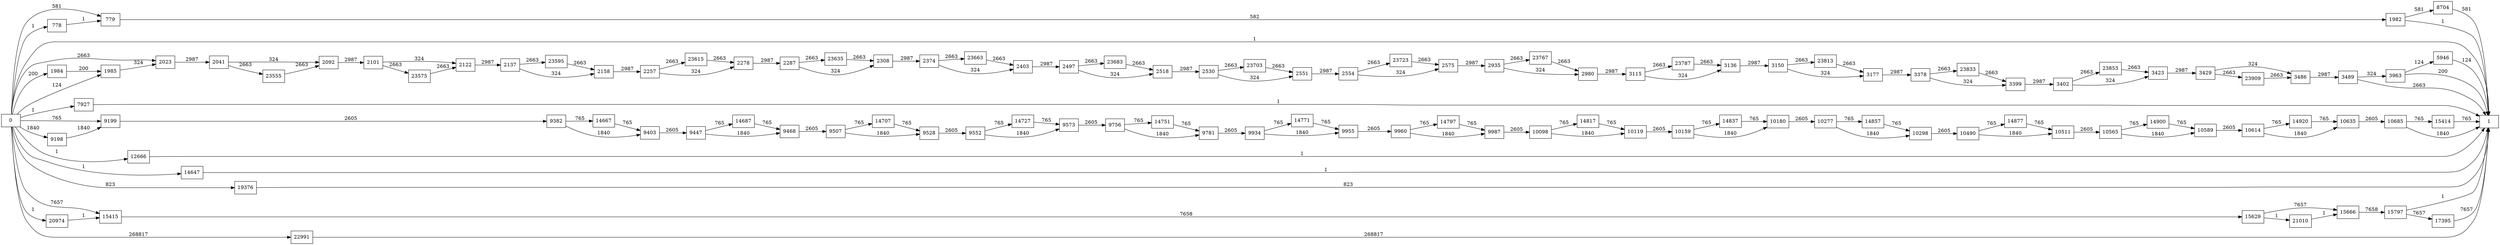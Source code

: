 digraph {
	graph [rankdir=LR]
	node [shape=rectangle]
	778 -> 779 [label=1]
	779 -> 1982 [label=582]
	1982 -> 1 [label=1]
	1982 -> 8704 [label=581]
	1984 -> 1985 [label=200]
	1985 -> 2023 [label=324]
	2023 -> 2041 [label=2987]
	2041 -> 2092 [label=324]
	2041 -> 23555 [label=2663]
	2092 -> 2101 [label=2987]
	2101 -> 2122 [label=324]
	2101 -> 23575 [label=2663]
	2122 -> 2137 [label=2987]
	2137 -> 2158 [label=324]
	2137 -> 23595 [label=2663]
	2158 -> 2257 [label=2987]
	2257 -> 2278 [label=324]
	2257 -> 23615 [label=2663]
	2278 -> 2287 [label=2987]
	2287 -> 2308 [label=324]
	2287 -> 23635 [label=2663]
	2308 -> 2374 [label=2987]
	2374 -> 2403 [label=324]
	2374 -> 23663 [label=2663]
	2403 -> 2497 [label=2987]
	2497 -> 2518 [label=324]
	2497 -> 23683 [label=2663]
	2518 -> 2530 [label=2987]
	2530 -> 2551 [label=324]
	2530 -> 23703 [label=2663]
	2551 -> 2554 [label=2987]
	2554 -> 2575 [label=324]
	2554 -> 23723 [label=2663]
	2575 -> 2935 [label=2987]
	2935 -> 2980 [label=324]
	2935 -> 23767 [label=2663]
	2980 -> 3115 [label=2987]
	3115 -> 3136 [label=324]
	3115 -> 23787 [label=2663]
	3136 -> 3150 [label=2987]
	3150 -> 3177 [label=324]
	3150 -> 23813 [label=2663]
	3177 -> 3378 [label=2987]
	3378 -> 3399 [label=324]
	3378 -> 23833 [label=2663]
	3399 -> 3402 [label=2987]
	3402 -> 3423 [label=324]
	3402 -> 23853 [label=2663]
	3423 -> 3429 [label=2987]
	3429 -> 3486 [label=324]
	3429 -> 23909 [label=2663]
	3486 -> 3489 [label=2987]
	3489 -> 1 [label=2663]
	3489 -> 3963 [label=324]
	3963 -> 1 [label=200]
	3963 -> 5946 [label=124]
	5946 -> 1 [label=124]
	7927 -> 1 [label=1]
	8704 -> 1 [label=581]
	9198 -> 9199 [label=1840]
	9199 -> 9382 [label=2605]
	9382 -> 9403 [label=1840]
	9382 -> 14667 [label=765]
	9403 -> 9447 [label=2605]
	9447 -> 9468 [label=1840]
	9447 -> 14687 [label=765]
	9468 -> 9507 [label=2605]
	9507 -> 9528 [label=1840]
	9507 -> 14707 [label=765]
	9528 -> 9552 [label=2605]
	9552 -> 9573 [label=1840]
	9552 -> 14727 [label=765]
	9573 -> 9756 [label=2605]
	9756 -> 9781 [label=1840]
	9756 -> 14751 [label=765]
	9781 -> 9934 [label=2605]
	9934 -> 9955 [label=1840]
	9934 -> 14771 [label=765]
	9955 -> 9960 [label=2605]
	9960 -> 9987 [label=1840]
	9960 -> 14797 [label=765]
	9987 -> 10098 [label=2605]
	10098 -> 10119 [label=1840]
	10098 -> 14817 [label=765]
	10119 -> 10159 [label=2605]
	10159 -> 10180 [label=1840]
	10159 -> 14837 [label=765]
	10180 -> 10277 [label=2605]
	10277 -> 10298 [label=1840]
	10277 -> 14857 [label=765]
	10298 -> 10490 [label=2605]
	10490 -> 10511 [label=1840]
	10490 -> 14877 [label=765]
	10511 -> 10565 [label=2605]
	10565 -> 10589 [label=1840]
	10565 -> 14900 [label=765]
	10589 -> 10614 [label=2605]
	10614 -> 10635 [label=1840]
	10614 -> 14920 [label=765]
	10635 -> 10685 [label=2605]
	10685 -> 1 [label=1840]
	10685 -> 15414 [label=765]
	12666 -> 1 [label=1]
	14647 -> 1 [label=1]
	14667 -> 9403 [label=765]
	14687 -> 9468 [label=765]
	14707 -> 9528 [label=765]
	14727 -> 9573 [label=765]
	14751 -> 9781 [label=765]
	14771 -> 9955 [label=765]
	14797 -> 9987 [label=765]
	14817 -> 10119 [label=765]
	14837 -> 10180 [label=765]
	14857 -> 10298 [label=765]
	14877 -> 10511 [label=765]
	14900 -> 10589 [label=765]
	14920 -> 10635 [label=765]
	15414 -> 1 [label=765]
	15415 -> 15629 [label=7658]
	15629 -> 15666 [label=7657]
	15629 -> 21010 [label=1]
	15666 -> 15797 [label=7658]
	15797 -> 1 [label=1]
	15797 -> 17395 [label=7657]
	17395 -> 1 [label=7657]
	19376 -> 1 [label=823]
	20974 -> 15415 [label=1]
	21010 -> 15666 [label=1]
	22991 -> 1 [label=268817]
	23555 -> 2092 [label=2663]
	23575 -> 2122 [label=2663]
	23595 -> 2158 [label=2663]
	23615 -> 2278 [label=2663]
	23635 -> 2308 [label=2663]
	23663 -> 2403 [label=2663]
	23683 -> 2518 [label=2663]
	23703 -> 2551 [label=2663]
	23723 -> 2575 [label=2663]
	23767 -> 2980 [label=2663]
	23787 -> 3136 [label=2663]
	23813 -> 3177 [label=2663]
	23833 -> 3399 [label=2663]
	23853 -> 3423 [label=2663]
	23909 -> 3486 [label=2663]
	0 -> 1985 [label=124]
	0 -> 779 [label=581]
	0 -> 9199 [label=765]
	0 -> 15415 [label=7657]
	0 -> 778 [label=1]
	0 -> 1984 [label=200]
	0 -> 1 [label=1]
	0 -> 7927 [label=1]
	0 -> 9198 [label=1840]
	0 -> 12666 [label=1]
	0 -> 14647 [label=1]
	0 -> 19376 [label=823]
	0 -> 20974 [label=1]
	0 -> 22991 [label=268817]
	0 -> 2023 [label=2663]
}
